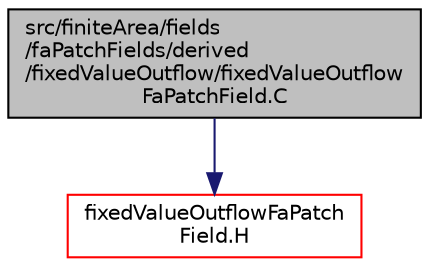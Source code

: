 digraph "src/finiteArea/fields/faPatchFields/derived/fixedValueOutflow/fixedValueOutflowFaPatchField.C"
{
  bgcolor="transparent";
  edge [fontname="Helvetica",fontsize="10",labelfontname="Helvetica",labelfontsize="10"];
  node [fontname="Helvetica",fontsize="10",shape=record];
  Node1 [label="src/finiteArea/fields\l/faPatchFields/derived\l/fixedValueOutflow/fixedValueOutflow\lFaPatchField.C",height=0.2,width=0.4,color="black", fillcolor="grey75", style="filled" fontcolor="black"];
  Node1 -> Node2 [color="midnightblue",fontsize="10",style="solid",fontname="Helvetica"];
  Node2 [label="fixedValueOutflowFaPatch\lField.H",height=0.2,width=0.4,color="red",URL="$fixedValueOutflowFaPatchField_8H.html"];
}
